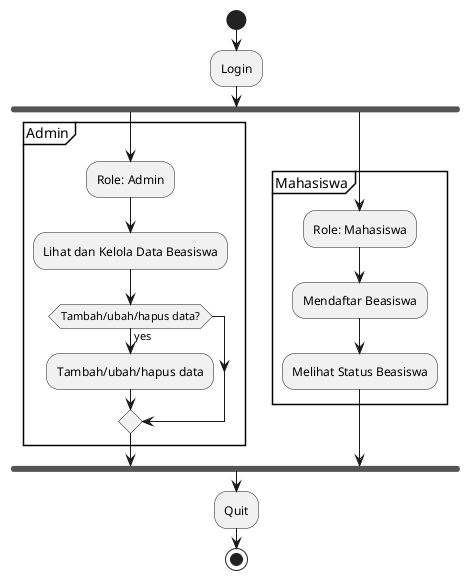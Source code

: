 @startuml
!define RECTANGLE class

start
:Login;

fork
  partition "Admin" {
    :Role: Admin;
    :Lihat dan Kelola Data Beasiswa;
    if (Tambah/ubah/hapus data?) then (yes)
      :Tambah/ubah/hapus data;
    endif
  }
fork again
  partition "Mahasiswa" {
    :Role: Mahasiswa;
    :Mendaftar Beasiswa;
    :Melihat Status Beasiswa;
  }
end fork

:Quit;

stop
@enduml
